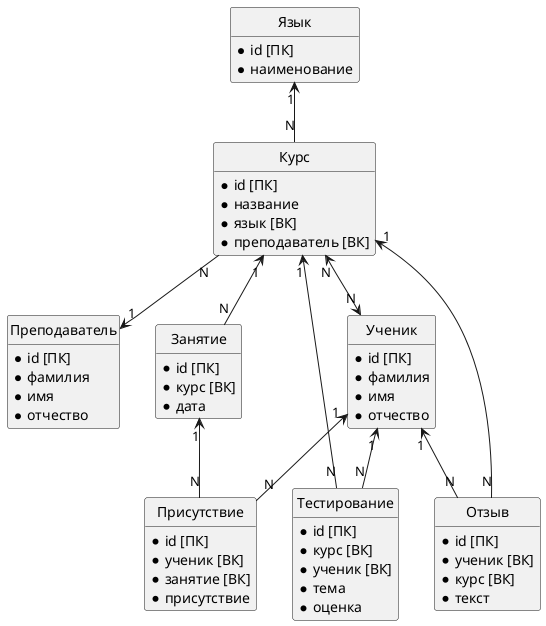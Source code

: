 @startuml
    hide circle
    hide methods

    class Language as "Язык" {
        * id [ПК]
        * наименование
    }

    class Teacher as "Преподаватель" {
        * id [ПК]
        * фамилия
        * имя
        * отчество
'        * языки [ВК]
    }

    class Course as "Курс" {
        * id [ПК]
        * название
        * язык [ВК]
        * преподаватель [ВК]
    }

    class Student as "Ученик" {
        * id [ПК]
        * фамилия
        * имя
        * отчество
'        * курсы [ВК]
    }

    class Lesson as "Занятие" {
        * id [ПК]
        * курс [ВК]
        * дата
    }

    class Presence as "Присутствие" {
        * id [ПК]
        * ученик [ВК]
        * занятие [ВК]
        * присутствие
    }

    class Test as "Тестирование" {
        * id [ПК]
        * курс [ВК]
        * ученик [ВК]
        * тема
        * оценка
    }

    class Feedback as "Отзыв" {
        * id [ПК]
        * ученик [ВК]
        * курс [ВК]
        * текст
    }

    Language "1" <-- "N" Course

    Course "N" <--> "N" Student
    Course "N" --> "1" Teacher
    Course "1" <-- "N" Lesson
    Course "1" <-- "N" Test
    Course "1" <-- "N" Feedback

    Student "1" <-- "N" Test
    Student "1" <-- "N" Feedback
    Student "1" <-- "N" Presence

    Lesson "1" <-- "N" Presence

@enduml